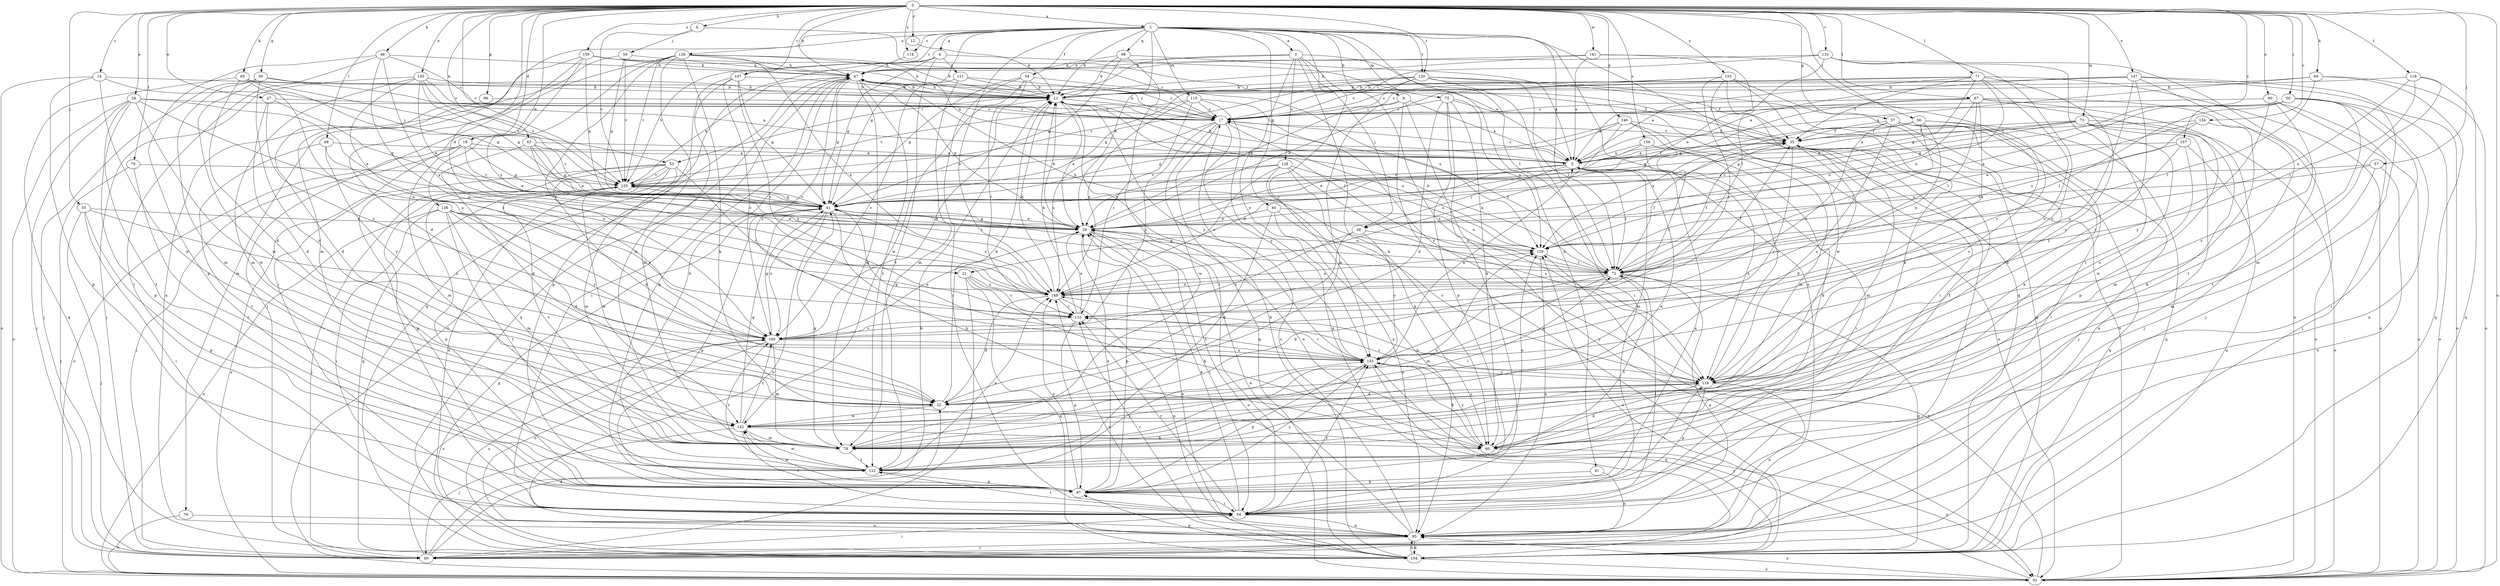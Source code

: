 strict digraph  {
0;
1;
3;
4;
5;
6;
8;
11;
12;
14;
17;
18;
21;
22;
26;
27;
29;
34;
35;
37;
39;
40;
41;
46;
47;
50;
53;
54;
55;
56;
57;
58;
59;
60;
63;
64;
65;
66;
67;
68;
70;
71;
72;
73;
75;
76;
78;
81;
85;
90;
91;
96;
97;
98;
104;
107;
110;
114;
115;
116;
118;
120;
121;
122;
126;
128;
129;
133;
134;
135;
136;
141;
142;
145;
146;
147;
148;
153;
155;
156;
157;
159;
160;
0 -> 1  [label=a];
0 -> 6  [label=b];
0 -> 12  [label=c];
0 -> 14  [label=c];
0 -> 18  [label=d];
0 -> 21  [label=d];
0 -> 26  [label=e];
0 -> 27  [label=e];
0 -> 37  [label=g];
0 -> 39  [label=g];
0 -> 46  [label=h];
0 -> 47  [label=h];
0 -> 50  [label=i];
0 -> 55  [label=j];
0 -> 56  [label=j];
0 -> 57  [label=j];
0 -> 63  [label=k];
0 -> 64  [label=k];
0 -> 65  [label=k];
0 -> 67  [label=l];
0 -> 68  [label=l];
0 -> 70  [label=l];
0 -> 71  [label=l];
0 -> 73  [label=m];
0 -> 90  [label=o];
0 -> 91  [label=o];
0 -> 96  [label=p];
0 -> 107  [label=r];
0 -> 114  [label=s];
0 -> 118  [label=t];
0 -> 120  [label=t];
0 -> 133  [label=v];
0 -> 134  [label=v];
0 -> 135  [label=v];
0 -> 136  [label=w];
0 -> 141  [label=w];
0 -> 145  [label=x];
0 -> 146  [label=x];
0 -> 147  [label=x];
0 -> 153  [label=y];
0 -> 156  [label=z];
0 -> 157  [label=z];
0 -> 159  [label=z];
1 -> 3  [label=a];
1 -> 4  [label=a];
1 -> 8  [label=b];
1 -> 11  [label=b];
1 -> 29  [label=e];
1 -> 34  [label=f];
1 -> 40  [label=g];
1 -> 41  [label=g];
1 -> 72  [label=l];
1 -> 75  [label=m];
1 -> 76  [label=m];
1 -> 81  [label=n];
1 -> 85  [label=n];
1 -> 98  [label=q];
1 -> 104  [label=q];
1 -> 107  [label=r];
1 -> 114  [label=s];
1 -> 115  [label=s];
1 -> 120  [label=t];
1 -> 126  [label=u];
1 -> 148  [label=x];
1 -> 155  [label=y];
3 -> 47  [label=h];
3 -> 53  [label=i];
3 -> 58  [label=j];
3 -> 66  [label=k];
3 -> 72  [label=l];
3 -> 116  [label=s];
3 -> 128  [label=u];
3 -> 155  [label=y];
4 -> 5  [label=a];
4 -> 41  [label=g];
4 -> 104  [label=q];
4 -> 121  [label=t];
4 -> 122  [label=t];
4 -> 135  [label=v];
5 -> 11  [label=b];
5 -> 17  [label=c];
5 -> 21  [label=d];
5 -> 35  [label=f];
5 -> 58  [label=j];
5 -> 72  [label=l];
5 -> 78  [label=m];
5 -> 116  [label=s];
5 -> 135  [label=v];
6 -> 35  [label=f];
6 -> 59  [label=j];
6 -> 135  [label=v];
8 -> 5  [label=a];
8 -> 17  [label=c];
8 -> 91  [label=o];
8 -> 104  [label=q];
8 -> 142  [label=w];
11 -> 17  [label=c];
11 -> 29  [label=e];
11 -> 47  [label=h];
11 -> 72  [label=l];
11 -> 155  [label=y];
12 -> 11  [label=b];
14 -> 11  [label=b];
14 -> 53  [label=i];
14 -> 91  [label=o];
14 -> 97  [label=p];
14 -> 142  [label=w];
17 -> 35  [label=f];
17 -> 47  [label=h];
17 -> 104  [label=q];
17 -> 129  [label=u];
17 -> 142  [label=w];
17 -> 148  [label=x];
17 -> 155  [label=y];
17 -> 160  [label=z];
18 -> 5  [label=a];
18 -> 29  [label=e];
18 -> 41  [label=g];
18 -> 60  [label=j];
18 -> 78  [label=m];
18 -> 91  [label=o];
21 -> 60  [label=j];
21 -> 66  [label=k];
21 -> 104  [label=q];
21 -> 110  [label=r];
21 -> 148  [label=x];
22 -> 11  [label=b];
22 -> 116  [label=s];
22 -> 142  [label=w];
26 -> 17  [label=c];
26 -> 29  [label=e];
26 -> 60  [label=j];
26 -> 91  [label=o];
26 -> 97  [label=p];
26 -> 122  [label=t];
26 -> 142  [label=w];
26 -> 148  [label=x];
27 -> 17  [label=c];
27 -> 22  [label=d];
27 -> 41  [label=g];
27 -> 160  [label=z];
29 -> 11  [label=b];
29 -> 41  [label=g];
29 -> 54  [label=i];
29 -> 91  [label=o];
29 -> 97  [label=p];
29 -> 129  [label=u];
34 -> 11  [label=b];
34 -> 41  [label=g];
34 -> 54  [label=i];
34 -> 110  [label=r];
34 -> 129  [label=u];
34 -> 142  [label=w];
35 -> 5  [label=a];
35 -> 22  [label=d];
35 -> 54  [label=i];
35 -> 72  [label=l];
35 -> 78  [label=m];
35 -> 104  [label=q];
35 -> 155  [label=y];
37 -> 22  [label=d];
37 -> 35  [label=f];
37 -> 54  [label=i];
37 -> 60  [label=j];
37 -> 66  [label=k];
37 -> 110  [label=r];
37 -> 116  [label=s];
37 -> 129  [label=u];
39 -> 5  [label=a];
39 -> 11  [label=b];
39 -> 22  [label=d];
39 -> 60  [label=j];
39 -> 78  [label=m];
39 -> 142  [label=w];
40 -> 29  [label=e];
40 -> 85  [label=n];
40 -> 116  [label=s];
40 -> 122  [label=t];
40 -> 129  [label=u];
41 -> 29  [label=e];
41 -> 66  [label=k];
41 -> 85  [label=n];
41 -> 97  [label=p];
41 -> 135  [label=v];
41 -> 148  [label=x];
41 -> 160  [label=z];
46 -> 17  [label=c];
46 -> 47  [label=h];
46 -> 54  [label=i];
46 -> 97  [label=p];
46 -> 148  [label=x];
46 -> 160  [label=z];
47 -> 11  [label=b];
47 -> 17  [label=c];
47 -> 29  [label=e];
47 -> 35  [label=f];
47 -> 41  [label=g];
47 -> 54  [label=i];
47 -> 78  [label=m];
47 -> 91  [label=o];
47 -> 97  [label=p];
47 -> 104  [label=q];
47 -> 122  [label=t];
47 -> 155  [label=y];
50 -> 17  [label=c];
50 -> 29  [label=e];
50 -> 41  [label=g];
50 -> 54  [label=i];
50 -> 72  [label=l];
50 -> 85  [label=n];
50 -> 91  [label=o];
50 -> 122  [label=t];
53 -> 22  [label=d];
53 -> 78  [label=m];
53 -> 85  [label=n];
53 -> 91  [label=o];
53 -> 97  [label=p];
53 -> 104  [label=q];
53 -> 110  [label=r];
53 -> 135  [label=v];
54 -> 29  [label=e];
54 -> 72  [label=l];
54 -> 85  [label=n];
54 -> 110  [label=r];
54 -> 122  [label=t];
54 -> 135  [label=v];
54 -> 155  [label=y];
55 -> 29  [label=e];
55 -> 54  [label=i];
55 -> 60  [label=j];
55 -> 97  [label=p];
55 -> 160  [label=z];
56 -> 35  [label=f];
56 -> 41  [label=g];
56 -> 72  [label=l];
56 -> 104  [label=q];
56 -> 116  [label=s];
56 -> 148  [label=x];
57 -> 29  [label=e];
57 -> 78  [label=m];
57 -> 85  [label=n];
57 -> 135  [label=v];
58 -> 22  [label=d];
58 -> 129  [label=u];
58 -> 155  [label=y];
58 -> 160  [label=z];
59 -> 41  [label=g];
59 -> 47  [label=h];
59 -> 85  [label=n];
59 -> 135  [label=v];
60 -> 11  [label=b];
60 -> 22  [label=d];
60 -> 54  [label=i];
60 -> 129  [label=u];
60 -> 160  [label=z];
63 -> 5  [label=a];
63 -> 22  [label=d];
63 -> 29  [label=e];
63 -> 41  [label=g];
63 -> 135  [label=v];
63 -> 148  [label=x];
64 -> 5  [label=a];
64 -> 11  [label=b];
64 -> 72  [label=l];
64 -> 91  [label=o];
64 -> 104  [label=q];
65 -> 11  [label=b];
65 -> 22  [label=d];
65 -> 41  [label=g];
65 -> 104  [label=q];
65 -> 135  [label=v];
65 -> 160  [label=z];
66 -> 29  [label=e];
66 -> 35  [label=f];
66 -> 91  [label=o];
66 -> 129  [label=u];
66 -> 155  [label=y];
67 -> 5  [label=a];
67 -> 17  [label=c];
67 -> 41  [label=g];
67 -> 60  [label=j];
67 -> 72  [label=l];
67 -> 91  [label=o];
67 -> 97  [label=p];
67 -> 129  [label=u];
67 -> 148  [label=x];
68 -> 5  [label=a];
68 -> 122  [label=t];
68 -> 148  [label=x];
68 -> 155  [label=y];
70 -> 60  [label=j];
70 -> 122  [label=t];
70 -> 135  [label=v];
71 -> 5  [label=a];
71 -> 11  [label=b];
71 -> 17  [label=c];
71 -> 35  [label=f];
71 -> 41  [label=g];
71 -> 91  [label=o];
71 -> 116  [label=s];
71 -> 129  [label=u];
71 -> 155  [label=y];
72 -> 11  [label=b];
72 -> 17  [label=c];
72 -> 22  [label=d];
72 -> 35  [label=f];
72 -> 41  [label=g];
72 -> 47  [label=h];
72 -> 78  [label=m];
72 -> 85  [label=n];
72 -> 104  [label=q];
72 -> 122  [label=t];
72 -> 148  [label=x];
73 -> 5  [label=a];
73 -> 29  [label=e];
73 -> 35  [label=f];
73 -> 41  [label=g];
73 -> 66  [label=k];
73 -> 85  [label=n];
73 -> 91  [label=o];
73 -> 142  [label=w];
75 -> 17  [label=c];
75 -> 22  [label=d];
75 -> 54  [label=i];
75 -> 66  [label=k];
75 -> 91  [label=o];
75 -> 97  [label=p];
75 -> 129  [label=u];
76 -> 85  [label=n];
76 -> 91  [label=o];
78 -> 5  [label=a];
78 -> 41  [label=g];
78 -> 72  [label=l];
78 -> 116  [label=s];
78 -> 122  [label=t];
78 -> 129  [label=u];
78 -> 135  [label=v];
81 -> 85  [label=n];
81 -> 97  [label=p];
85 -> 11  [label=b];
85 -> 29  [label=e];
85 -> 60  [label=j];
85 -> 104  [label=q];
85 -> 110  [label=r];
90 -> 17  [label=c];
90 -> 60  [label=j];
90 -> 91  [label=o];
90 -> 116  [label=s];
90 -> 155  [label=y];
91 -> 85  [label=n];
91 -> 129  [label=u];
91 -> 155  [label=y];
96 -> 17  [label=c];
96 -> 22  [label=d];
97 -> 5  [label=a];
97 -> 29  [label=e];
97 -> 54  [label=i];
97 -> 116  [label=s];
97 -> 142  [label=w];
97 -> 148  [label=x];
97 -> 155  [label=y];
98 -> 5  [label=a];
98 -> 11  [label=b];
98 -> 41  [label=g];
98 -> 47  [label=h];
98 -> 54  [label=i];
104 -> 17  [label=c];
104 -> 29  [label=e];
104 -> 41  [label=g];
104 -> 85  [label=n];
104 -> 91  [label=o];
104 -> 97  [label=p];
104 -> 148  [label=x];
104 -> 160  [label=z];
107 -> 11  [label=b];
107 -> 41  [label=g];
107 -> 78  [label=m];
107 -> 97  [label=p];
107 -> 110  [label=r];
107 -> 160  [label=z];
110 -> 11  [label=b];
110 -> 29  [label=e];
110 -> 97  [label=p];
110 -> 160  [label=z];
114 -> 47  [label=h];
115 -> 17  [label=c];
115 -> 104  [label=q];
115 -> 110  [label=r];
115 -> 116  [label=s];
115 -> 135  [label=v];
115 -> 148  [label=x];
116 -> 22  [label=d];
116 -> 66  [label=k];
116 -> 85  [label=n];
116 -> 97  [label=p];
116 -> 110  [label=r];
116 -> 148  [label=x];
118 -> 11  [label=b];
118 -> 72  [label=l];
118 -> 78  [label=m];
118 -> 104  [label=q];
118 -> 129  [label=u];
120 -> 11  [label=b];
120 -> 17  [label=c];
120 -> 29  [label=e];
120 -> 35  [label=f];
120 -> 41  [label=g];
120 -> 54  [label=i];
120 -> 72  [label=l];
120 -> 91  [label=o];
120 -> 135  [label=v];
121 -> 11  [label=b];
121 -> 17  [label=c];
121 -> 78  [label=m];
121 -> 160  [label=z];
122 -> 47  [label=h];
122 -> 97  [label=p];
122 -> 142  [label=w];
122 -> 148  [label=x];
122 -> 155  [label=y];
122 -> 160  [label=z];
126 -> 5  [label=a];
126 -> 11  [label=b];
126 -> 47  [label=h];
126 -> 54  [label=i];
126 -> 60  [label=j];
126 -> 66  [label=k];
126 -> 78  [label=m];
126 -> 135  [label=v];
126 -> 148  [label=x];
126 -> 160  [label=z];
128 -> 29  [label=e];
128 -> 66  [label=k];
128 -> 85  [label=n];
128 -> 116  [label=s];
128 -> 129  [label=u];
128 -> 135  [label=v];
128 -> 148  [label=x];
129 -> 72  [label=l];
129 -> 85  [label=n];
133 -> 17  [label=c];
133 -> 29  [label=e];
133 -> 47  [label=h];
133 -> 91  [label=o];
133 -> 116  [label=s];
133 -> 122  [label=t];
134 -> 29  [label=e];
134 -> 35  [label=f];
134 -> 78  [label=m];
134 -> 129  [label=u];
135 -> 41  [label=g];
135 -> 47  [label=h];
135 -> 60  [label=j];
135 -> 72  [label=l];
135 -> 97  [label=p];
135 -> 142  [label=w];
136 -> 22  [label=d];
136 -> 29  [label=e];
136 -> 54  [label=i];
136 -> 78  [label=m];
136 -> 91  [label=o];
136 -> 110  [label=r];
136 -> 122  [label=t];
136 -> 155  [label=y];
141 -> 5  [label=a];
141 -> 11  [label=b];
141 -> 47  [label=h];
141 -> 72  [label=l];
141 -> 116  [label=s];
142 -> 41  [label=g];
142 -> 54  [label=i];
142 -> 60  [label=j];
142 -> 66  [label=k];
142 -> 78  [label=m];
142 -> 160  [label=z];
145 -> 11  [label=b];
145 -> 17  [label=c];
145 -> 29  [label=e];
145 -> 41  [label=g];
145 -> 60  [label=j];
145 -> 78  [label=m];
145 -> 135  [label=v];
145 -> 160  [label=z];
146 -> 35  [label=f];
146 -> 41  [label=g];
146 -> 78  [label=m];
146 -> 116  [label=s];
146 -> 135  [label=v];
146 -> 148  [label=x];
147 -> 5  [label=a];
147 -> 11  [label=b];
147 -> 17  [label=c];
147 -> 60  [label=j];
147 -> 91  [label=o];
147 -> 116  [label=s];
147 -> 122  [label=t];
147 -> 155  [label=y];
148 -> 11  [label=b];
148 -> 22  [label=d];
148 -> 35  [label=f];
148 -> 85  [label=n];
148 -> 110  [label=r];
148 -> 129  [label=u];
153 -> 11  [label=b];
153 -> 29  [label=e];
153 -> 54  [label=i];
153 -> 66  [label=k];
153 -> 104  [label=q];
153 -> 110  [label=r];
153 -> 142  [label=w];
155 -> 5  [label=a];
155 -> 41  [label=g];
155 -> 66  [label=k];
155 -> 97  [label=p];
155 -> 104  [label=q];
155 -> 110  [label=r];
155 -> 116  [label=s];
156 -> 5  [label=a];
156 -> 29  [label=e];
156 -> 54  [label=i];
156 -> 66  [label=k];
156 -> 110  [label=r];
157 -> 5  [label=a];
157 -> 104  [label=q];
157 -> 116  [label=s];
157 -> 129  [label=u];
157 -> 160  [label=z];
159 -> 11  [label=b];
159 -> 17  [label=c];
159 -> 22  [label=d];
159 -> 41  [label=g];
159 -> 47  [label=h];
159 -> 78  [label=m];
159 -> 148  [label=x];
160 -> 11  [label=b];
160 -> 29  [label=e];
160 -> 41  [label=g];
160 -> 78  [label=m];
160 -> 85  [label=n];
160 -> 155  [label=y];
}
